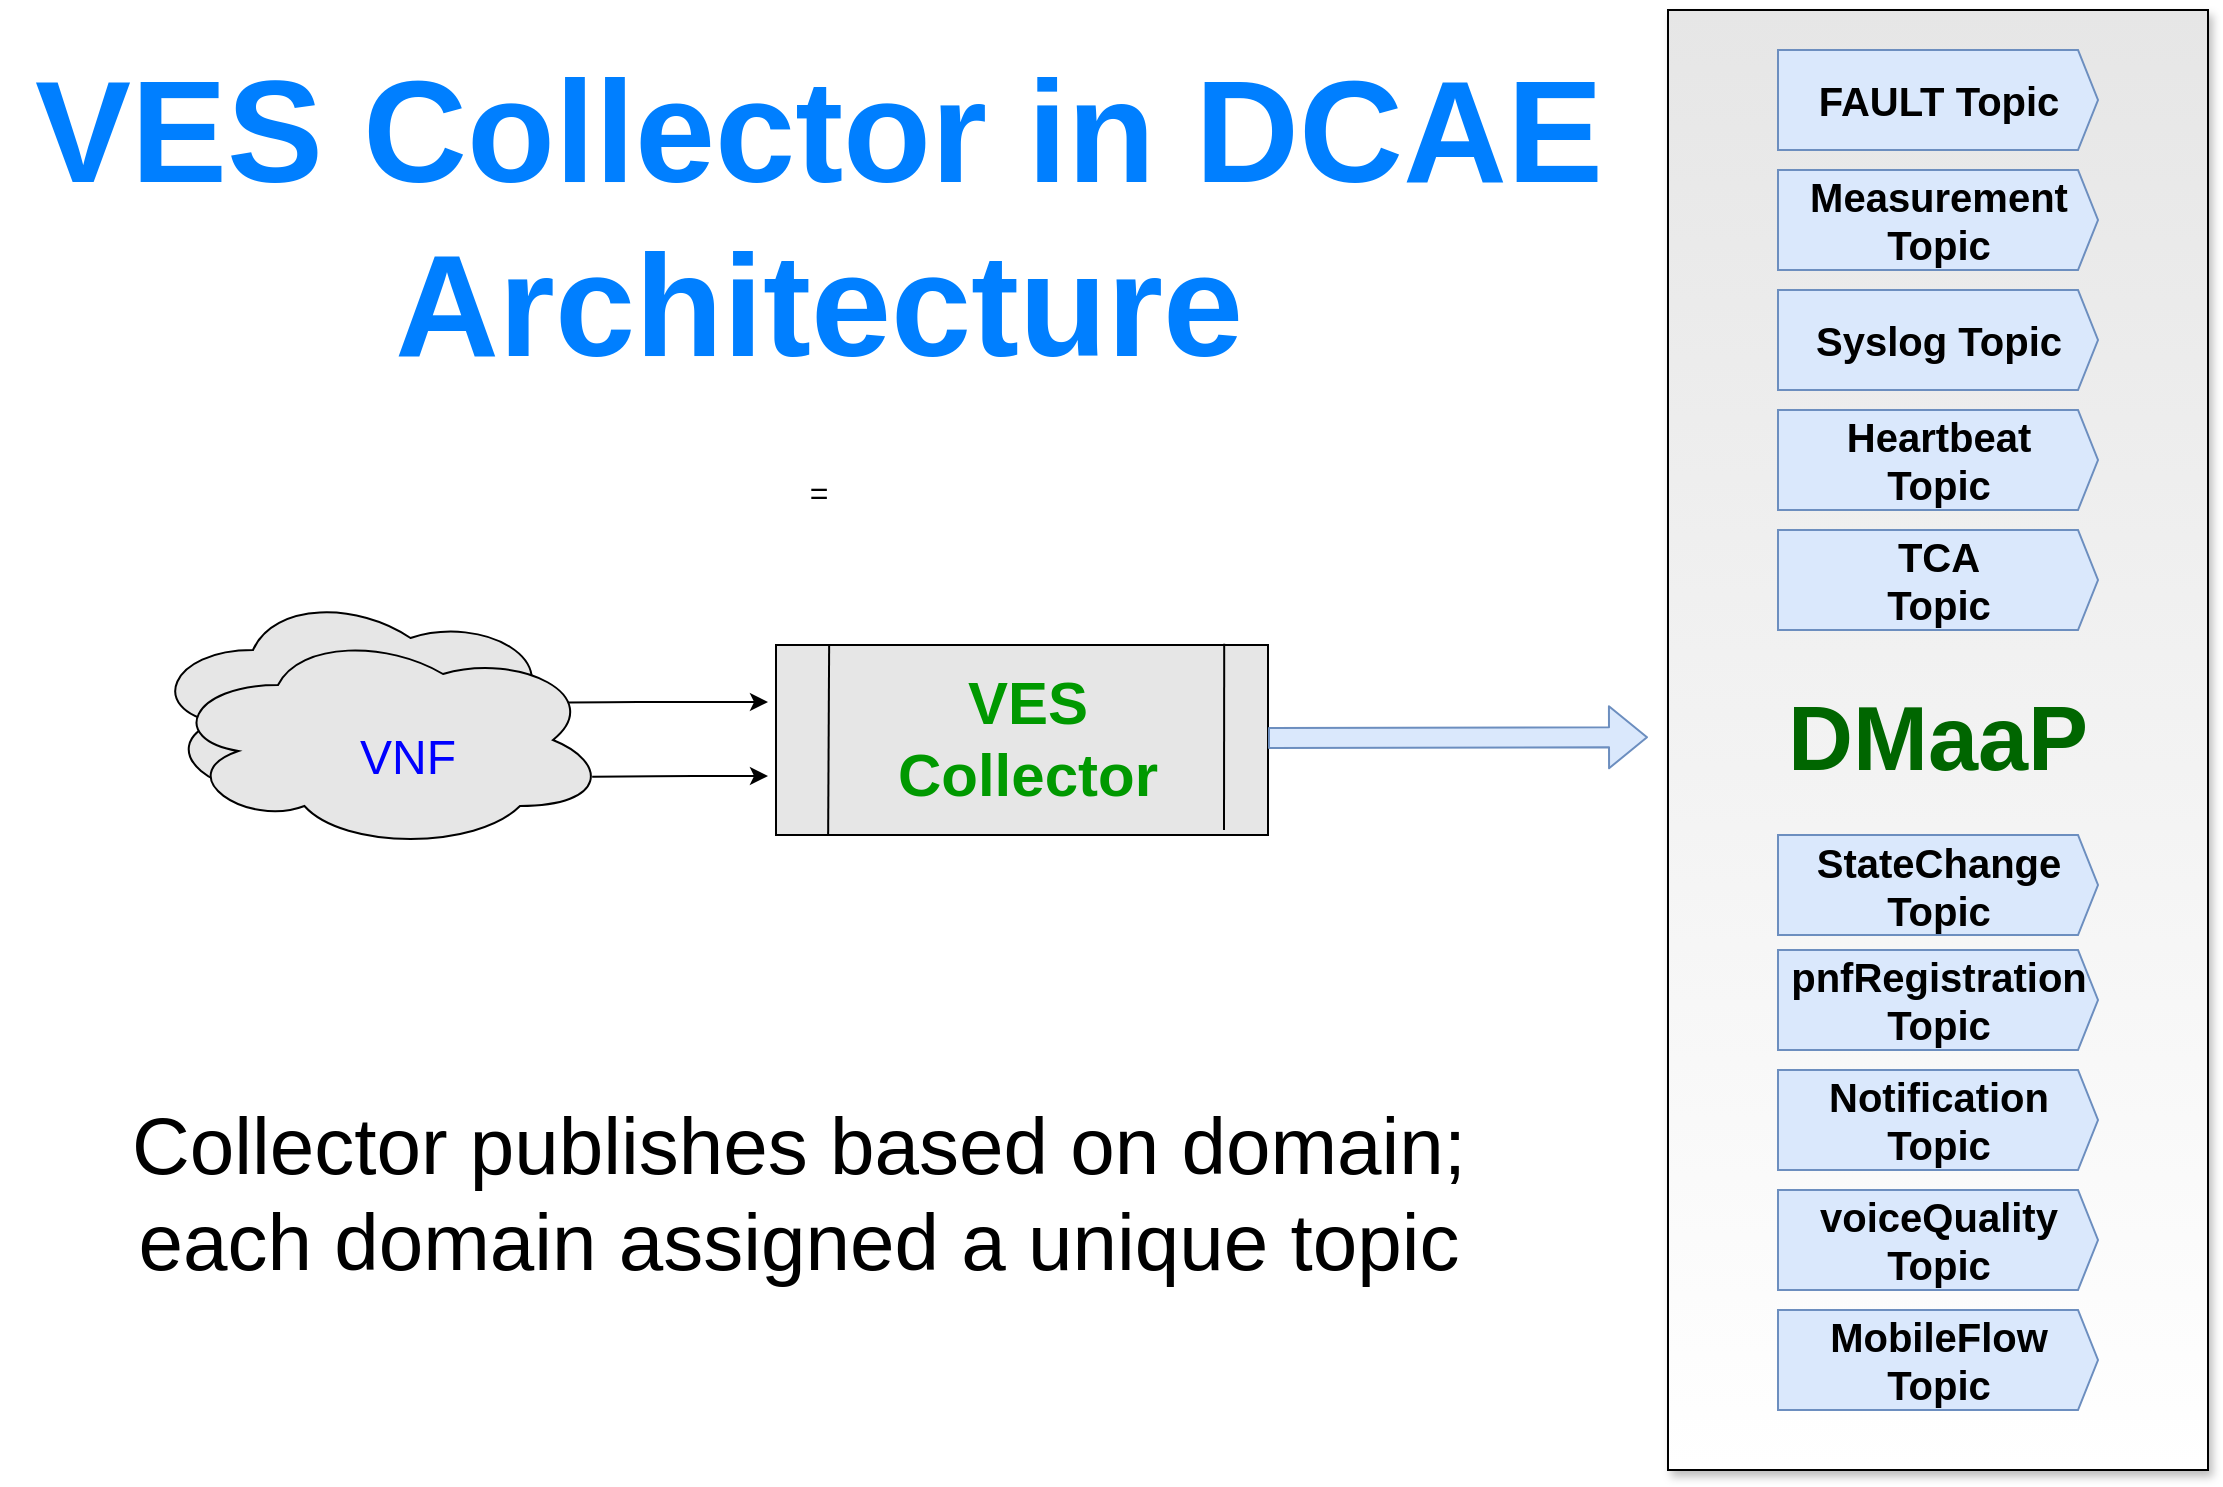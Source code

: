 <mxfile version="14.8.5" type="device"><diagram id="R7pvIZAG7PPkpFZJIOtt" name="Page-1"><mxGraphModel dx="1422" dy="647" grid="1" gridSize="10" guides="1" tooltips="1" connect="1" arrows="1" fold="1" page="1" pageScale="1" pageWidth="1169" pageHeight="826" background="#ffffff" math="0" shadow="0"><root><object label="" id="0"><mxCell/></object><mxCell id="1" parent="0"/><mxCell id="QKcnMAK43fs45hDvHKif-5" value="&lt;br&gt;&lt;div style=&quot;font-size: 30px&quot;&gt;&lt;font style=&quot;font-size: 30px&quot;&gt;&lt;br&gt;&lt;/font&gt;&lt;/div&gt;" style="rounded=0;whiteSpace=wrap;html=1;shadow=0;fillColor=#E6E6E6;sketch=0;glass=0;" parent="1" vertex="1"><mxGeometry x="384" y="337.5" width="246" height="95" as="geometry"/></mxCell><mxCell id="QKcnMAK43fs45hDvHKif-1" value="" style="ellipse;shape=cloud;whiteSpace=wrap;html=1;shadow=0;fillColor=#E6E6E6;" parent="1" vertex="1"><mxGeometry x="70" y="310" width="210" height="120" as="geometry"/></mxCell><mxCell id="QKcnMAK43fs45hDvHKif-2" value="" style="ellipse;shape=cloud;whiteSpace=wrap;html=1;shadow=0;fillColor=#E6E6E6;" parent="1" vertex="1"><mxGeometry x="80" y="330" width="220" height="110" as="geometry"/></mxCell><mxCell id="QKcnMAK43fs45hDvHKif-3" value="&lt;font style=&quot;font-size: 24px&quot; color=&quot;#0000FF&quot;&gt;VNF&lt;/font&gt;" style="text;html=1;strokeColor=none;fillColor=none;align=center;verticalAlign=middle;whiteSpace=wrap;rounded=0;shadow=0;" parent="1" vertex="1"><mxGeometry x="130" y="357.5" width="140" height="72.5" as="geometry"/></mxCell><mxCell id="QKcnMAK43fs45hDvHKif-7" value="" style="endArrow=none;html=1;entryX=0.108;entryY=0;entryDx=0;entryDy=0;entryPerimeter=0;exitX=0.106;exitY=1;exitDx=0;exitDy=0;exitPerimeter=0;" parent="1" source="QKcnMAK43fs45hDvHKif-5" target="QKcnMAK43fs45hDvHKif-5" edge="1"><mxGeometry width="50" height="50" relative="1" as="geometry"><mxPoint x="397" y="400" as="sourcePoint"/><mxPoint x="540" y="420" as="targetPoint"/></mxGeometry></mxCell><mxCell id="QKcnMAK43fs45hDvHKif-8" value="" style="endArrow=none;html=1;entryX=0.911;entryY=-0.007;entryDx=0;entryDy=0;entryPerimeter=0;" parent="1" target="QKcnMAK43fs45hDvHKif-5" edge="1"><mxGeometry width="50" height="50" relative="1" as="geometry"><mxPoint x="608" y="430" as="sourcePoint"/><mxPoint x="608" y="340" as="targetPoint"/></mxGeometry></mxCell><mxCell id="QKcnMAK43fs45hDvHKif-9" value="" style="endArrow=classic;html=1;exitX=0.909;exitY=0.33;exitDx=0;exitDy=0;exitPerimeter=0;" parent="1" source="QKcnMAK43fs45hDvHKif-2" edge="1"><mxGeometry width="50" height="50" relative="1" as="geometry"><mxPoint x="300" y="480" as="sourcePoint"/><mxPoint x="380" y="366" as="targetPoint"/><Array as="points"><mxPoint x="310" y="366"/><mxPoint x="320" y="366"/><mxPoint x="330" y="366"/><mxPoint x="370" y="366"/></Array></mxGeometry></mxCell><mxCell id="QKcnMAK43fs45hDvHKif-10" value="" style="endArrow=classic;html=1;exitX=0.964;exitY=0.667;exitDx=0;exitDy=0;exitPerimeter=0;" parent="1" source="QKcnMAK43fs45hDvHKif-2" edge="1"><mxGeometry width="50" height="50" relative="1" as="geometry"><mxPoint x="310" y="390" as="sourcePoint"/><mxPoint x="380" y="403" as="targetPoint"/><Array as="points"><mxPoint x="333" y="403"/></Array></mxGeometry></mxCell><mxCell id="QKcnMAK43fs45hDvHKif-18" value="" style="shape=flexArrow;endArrow=classic;html=1;entryX=-0.033;entryY=0.36;entryDx=0;entryDy=0;entryPerimeter=0;fillColor=#dae8fc;strokeColor=#6c8ebf;" parent="1" edge="1"><mxGeometry width="50" height="50" relative="1" as="geometry"><mxPoint x="630" y="384" as="sourcePoint"/><mxPoint x="820" y="383.6" as="targetPoint"/></mxGeometry></mxCell><mxCell id="QKcnMAK43fs45hDvHKif-15" value="" style="rounded=0;whiteSpace=wrap;html=1;shadow=1;gradientDirection=north;gradientColor=#E6E6E6;" parent="1" vertex="1"><mxGeometry x="830" y="20" width="270" height="730" as="geometry"/></mxCell><mxCell id="QKcnMAK43fs45hDvHKif-24" value="&lt;div style=&quot;font-size: 30px&quot;&gt;&lt;b&gt;&lt;font style=&quot;font-size: 30px&quot; color=&quot;#009900&quot;&gt;VES &lt;br&gt;&lt;/font&gt;&lt;/b&gt;&lt;/div&gt;&lt;div style=&quot;font-size: 30px&quot;&gt;&lt;b&gt;&lt;font style=&quot;font-size: 30px&quot;&gt;&lt;font color=&quot;#009900&quot;&gt;Collector&lt;/font&gt;&lt;br&gt;&lt;/font&gt;&lt;/b&gt;&lt;/div&gt;" style="text;html=1;strokeColor=none;fillColor=none;align=center;verticalAlign=middle;whiteSpace=wrap;rounded=0;shadow=0;glass=0;sketch=0;" parent="1" vertex="1"><mxGeometry x="490" y="373.75" width="40" height="20" as="geometry"/></mxCell><mxCell id="QKcnMAK43fs45hDvHKif-25" value="&lt;b style=&quot;font-size: 20px&quot;&gt;FAULT Topic&lt;br&gt;&lt;/b&gt;" style="html=1;shadow=0;dashed=0;align=center;verticalAlign=middle;shape=mxgraph.arrows2.arrow;dy=0;dx=10;notch=0;rounded=0;glass=0;sketch=0;fillColor=#dae8fc;strokeColor=#6c8ebf;" parent="1" vertex="1"><mxGeometry x="885" y="40" width="160" height="50" as="geometry"/></mxCell><mxCell id="QKcnMAK43fs45hDvHKif-26" value="&lt;div style=&quot;font-size: 20px&quot;&gt;&lt;font style=&quot;font-size: 20px&quot;&gt;&lt;b&gt;Measurement &lt;br&gt;&lt;/b&gt;&lt;/font&gt;&lt;/div&gt;&lt;div style=&quot;font-size: 20px&quot;&gt;&lt;font style=&quot;font-size: 20px&quot;&gt;&lt;b&gt;Topic&lt;br&gt;&lt;/b&gt;&lt;/font&gt;&lt;/div&gt;" style="html=1;shadow=0;dashed=0;align=center;verticalAlign=middle;shape=mxgraph.arrows2.arrow;dy=0;dx=10;notch=0;rounded=0;glass=0;sketch=0;fillColor=#dae8fc;strokeColor=#6c8ebf;" parent="1" vertex="1"><mxGeometry x="885" y="100" width="160" height="50" as="geometry"/></mxCell><mxCell id="QKcnMAK43fs45hDvHKif-27" value="&lt;font style=&quot;font-size: 20px&quot;&gt;&lt;b&gt;Syslog Topic&lt;/b&gt;&lt;/font&gt;" style="html=1;shadow=0;dashed=0;align=center;verticalAlign=middle;shape=mxgraph.arrows2.arrow;dy=0;dx=10;notch=0;rounded=0;glass=0;sketch=0;fillColor=#dae8fc;strokeColor=#6c8ebf;" parent="1" vertex="1"><mxGeometry x="885" y="160" width="160" height="50" as="geometry"/></mxCell><mxCell id="QKcnMAK43fs45hDvHKif-28" value="&lt;div style=&quot;font-size: 20px&quot;&gt;&lt;font style=&quot;font-size: 20px&quot;&gt;&lt;b&gt;Heartbeat&lt;/b&gt;&lt;/font&gt;&lt;/div&gt;&lt;div style=&quot;font-size: 20px&quot;&gt;&lt;font style=&quot;font-size: 20px&quot;&gt;&lt;b&gt;Topic&lt;/b&gt;&lt;/font&gt;&lt;br&gt;&lt;/div&gt;" style="html=1;shadow=0;dashed=0;align=center;verticalAlign=middle;shape=mxgraph.arrows2.arrow;dy=0;dx=10;notch=0;rounded=0;glass=0;sketch=0;fillColor=#dae8fc;strokeColor=#6c8ebf;" parent="1" vertex="1"><mxGeometry x="885" y="220" width="160" height="50" as="geometry"/></mxCell><mxCell id="QKcnMAK43fs45hDvHKif-39" value="&lt;font size=&quot;1&quot;&gt;&lt;b style=&quot;font-size: 20px&quot;&gt;TCA&lt;/b&gt;&lt;/font&gt;&lt;div style=&quot;font-size: 20px&quot;&gt;&lt;font style=&quot;font-size: 20px&quot;&gt;&lt;b&gt;Topic&lt;/b&gt;&lt;/font&gt;&lt;br&gt;&lt;/div&gt;" style="html=1;shadow=0;dashed=0;align=center;verticalAlign=middle;shape=mxgraph.arrows2.arrow;dy=0;dx=10;notch=0;rounded=0;glass=0;sketch=0;fillColor=#dae8fc;strokeColor=#6c8ebf;" parent="1" vertex="1"><mxGeometry x="885" y="280" width="160" height="50" as="geometry"/></mxCell><mxCell id="QKcnMAK43fs45hDvHKif-40" value="&lt;div style=&quot;font-size: 20px&quot;&gt;&lt;b&gt;&lt;font style=&quot;font-size: 20px&quot;&gt;StateChange&lt;/font&gt;&lt;/b&gt;&lt;/div&gt;&lt;div style=&quot;font-size: 20px&quot;&gt;&lt;b&gt;&lt;font style=&quot;font-size: 20px&quot;&gt;Topic&lt;/font&gt;&lt;/b&gt;&lt;br&gt;&lt;/div&gt;" style="html=1;shadow=0;dashed=0;align=center;verticalAlign=middle;shape=mxgraph.arrows2.arrow;dy=0;dx=10;notch=0;rounded=0;glass=0;sketch=0;fillColor=#dae8fc;strokeColor=#6c8ebf;" parent="1" vertex="1"><mxGeometry x="885" y="432.5" width="160" height="50" as="geometry"/></mxCell><mxCell id="QKcnMAK43fs45hDvHKif-41" value="&lt;div style=&quot;font-size: 20px&quot;&gt;&lt;font style=&quot;font-size: 20px&quot;&gt;&lt;b&gt;pnfRegistration&lt;/b&gt;&lt;/font&gt;&lt;/div&gt;&lt;div style=&quot;font-size: 20px&quot;&gt;&lt;font style=&quot;font-size: 20px&quot;&gt;&lt;b&gt;Topic&lt;/b&gt;&lt;/font&gt;&lt;br&gt;&lt;/div&gt;" style="html=1;shadow=0;dashed=0;align=center;verticalAlign=middle;shape=mxgraph.arrows2.arrow;dy=0;dx=10;notch=0;rounded=0;glass=0;sketch=0;fillColor=#dae8fc;strokeColor=#6c8ebf;" parent="1" vertex="1"><mxGeometry x="885" y="490" width="160" height="50" as="geometry"/></mxCell><mxCell id="QKcnMAK43fs45hDvHKif-42" value="&lt;div style=&quot;font-size: 20px&quot;&gt;&lt;b&gt;&lt;font style=&quot;font-size: 20px&quot;&gt;Notification&lt;/font&gt;&lt;/b&gt;&lt;/div&gt;&lt;div style=&quot;font-size: 20px&quot;&gt;&lt;b&gt;&lt;font style=&quot;font-size: 20px&quot;&gt;Topic&lt;/font&gt;&lt;/b&gt;&lt;br&gt;&lt;/div&gt;" style="html=1;shadow=0;dashed=0;align=center;verticalAlign=middle;shape=mxgraph.arrows2.arrow;dy=0;dx=10;notch=0;rounded=0;glass=0;sketch=0;fillColor=#dae8fc;strokeColor=#6c8ebf;" parent="1" vertex="1"><mxGeometry x="885" y="550" width="160" height="50" as="geometry"/></mxCell><mxCell id="QKcnMAK43fs45hDvHKif-43" value="&lt;div style=&quot;font-size: 20px&quot;&gt;&lt;b&gt;&lt;font style=&quot;font-size: 20px&quot;&gt;voiceQuality&lt;/font&gt;&lt;/b&gt;&lt;/div&gt;&lt;div style=&quot;font-size: 20px&quot;&gt;&lt;b&gt;&lt;font style=&quot;font-size: 20px&quot;&gt;Topic&lt;/font&gt;&lt;/b&gt;&lt;br&gt;&lt;/div&gt;" style="html=1;shadow=0;dashed=0;align=center;verticalAlign=middle;shape=mxgraph.arrows2.arrow;dy=0;dx=10;notch=0;rounded=0;glass=0;sketch=0;fillColor=#dae8fc;strokeColor=#6c8ebf;" parent="1" vertex="1"><mxGeometry x="885" y="610" width="160" height="50" as="geometry"/></mxCell><mxCell id="QKcnMAK43fs45hDvHKif-44" value="&lt;div style=&quot;font-size: 20px&quot;&gt;&lt;font style=&quot;font-size: 20px&quot;&gt;&lt;b&gt;MobileFlow&lt;/b&gt;&lt;/font&gt;&lt;/div&gt;&lt;div&gt;&lt;b style=&quot;font-size: 20px&quot;&gt;Topic&lt;br&gt;&lt;/b&gt;&lt;/div&gt;" style="html=1;shadow=0;dashed=0;align=center;verticalAlign=middle;shape=mxgraph.arrows2.arrow;dy=0;dx=10;notch=0;rounded=0;glass=0;sketch=0;fillColor=#dae8fc;strokeColor=#6c8ebf;" parent="1" vertex="1"><mxGeometry x="885" y="670" width="160" height="50" as="geometry"/></mxCell><mxCell id="QKcnMAK43fs45hDvHKif-45" value="&lt;div&gt;&lt;font style=&quot;font-size: 40px&quot;&gt;Collector publishes based on domain;&lt;/font&gt;&lt;/div&gt;&lt;div&gt;&lt;font style=&quot;font-size: 40px&quot;&gt;each domain assigned a unique topic&lt;/font&gt;&lt;/div&gt;" style="text;html=1;strokeColor=none;fillColor=none;align=center;verticalAlign=middle;whiteSpace=wrap;rounded=0;shadow=1;glass=0;sketch=0;" parent="1" vertex="1"><mxGeometry y="520" width="791" height="181" as="geometry"/></mxCell><mxCell id="QKcnMAK43fs45hDvHKif-47" value="&lt;div&gt;&lt;font style=&quot;font-size: 72px&quot;&gt;&lt;font color=&quot;#007FFF&quot;&gt;&lt;b&gt;VES Collector in DCAE Architecture&lt;/b&gt;&lt;/font&gt;&lt;br&gt;&lt;/font&gt;&lt;/div&gt;&lt;div&gt;&lt;font size=&quot;3&quot;&gt;=&lt;/font&gt;&lt;/div&gt;" style="text;html=1;strokeColor=none;fillColor=none;align=center;verticalAlign=middle;whiteSpace=wrap;rounded=0;shadow=1;glass=0;sketch=0;fontSize=60;" parent="1" vertex="1"><mxGeometry x="10" y="60" width="791" height="200" as="geometry"/></mxCell><mxCell id="QKcnMAK43fs45hDvHKif-49" value="&lt;font style=&quot;font-size: 45px&quot; color=&quot;#006600&quot;&gt;&lt;b&gt;DMaaP&lt;/b&gt;&lt;/font&gt;" style="text;html=1;strokeColor=none;fillColor=none;align=center;verticalAlign=middle;whiteSpace=wrap;rounded=0;shadow=1;glass=0;sketch=0;" parent="1" vertex="1"><mxGeometry x="860" y="366.25" width="210" height="35" as="geometry"/></mxCell></root></mxGraphModel></diagram></mxfile>
